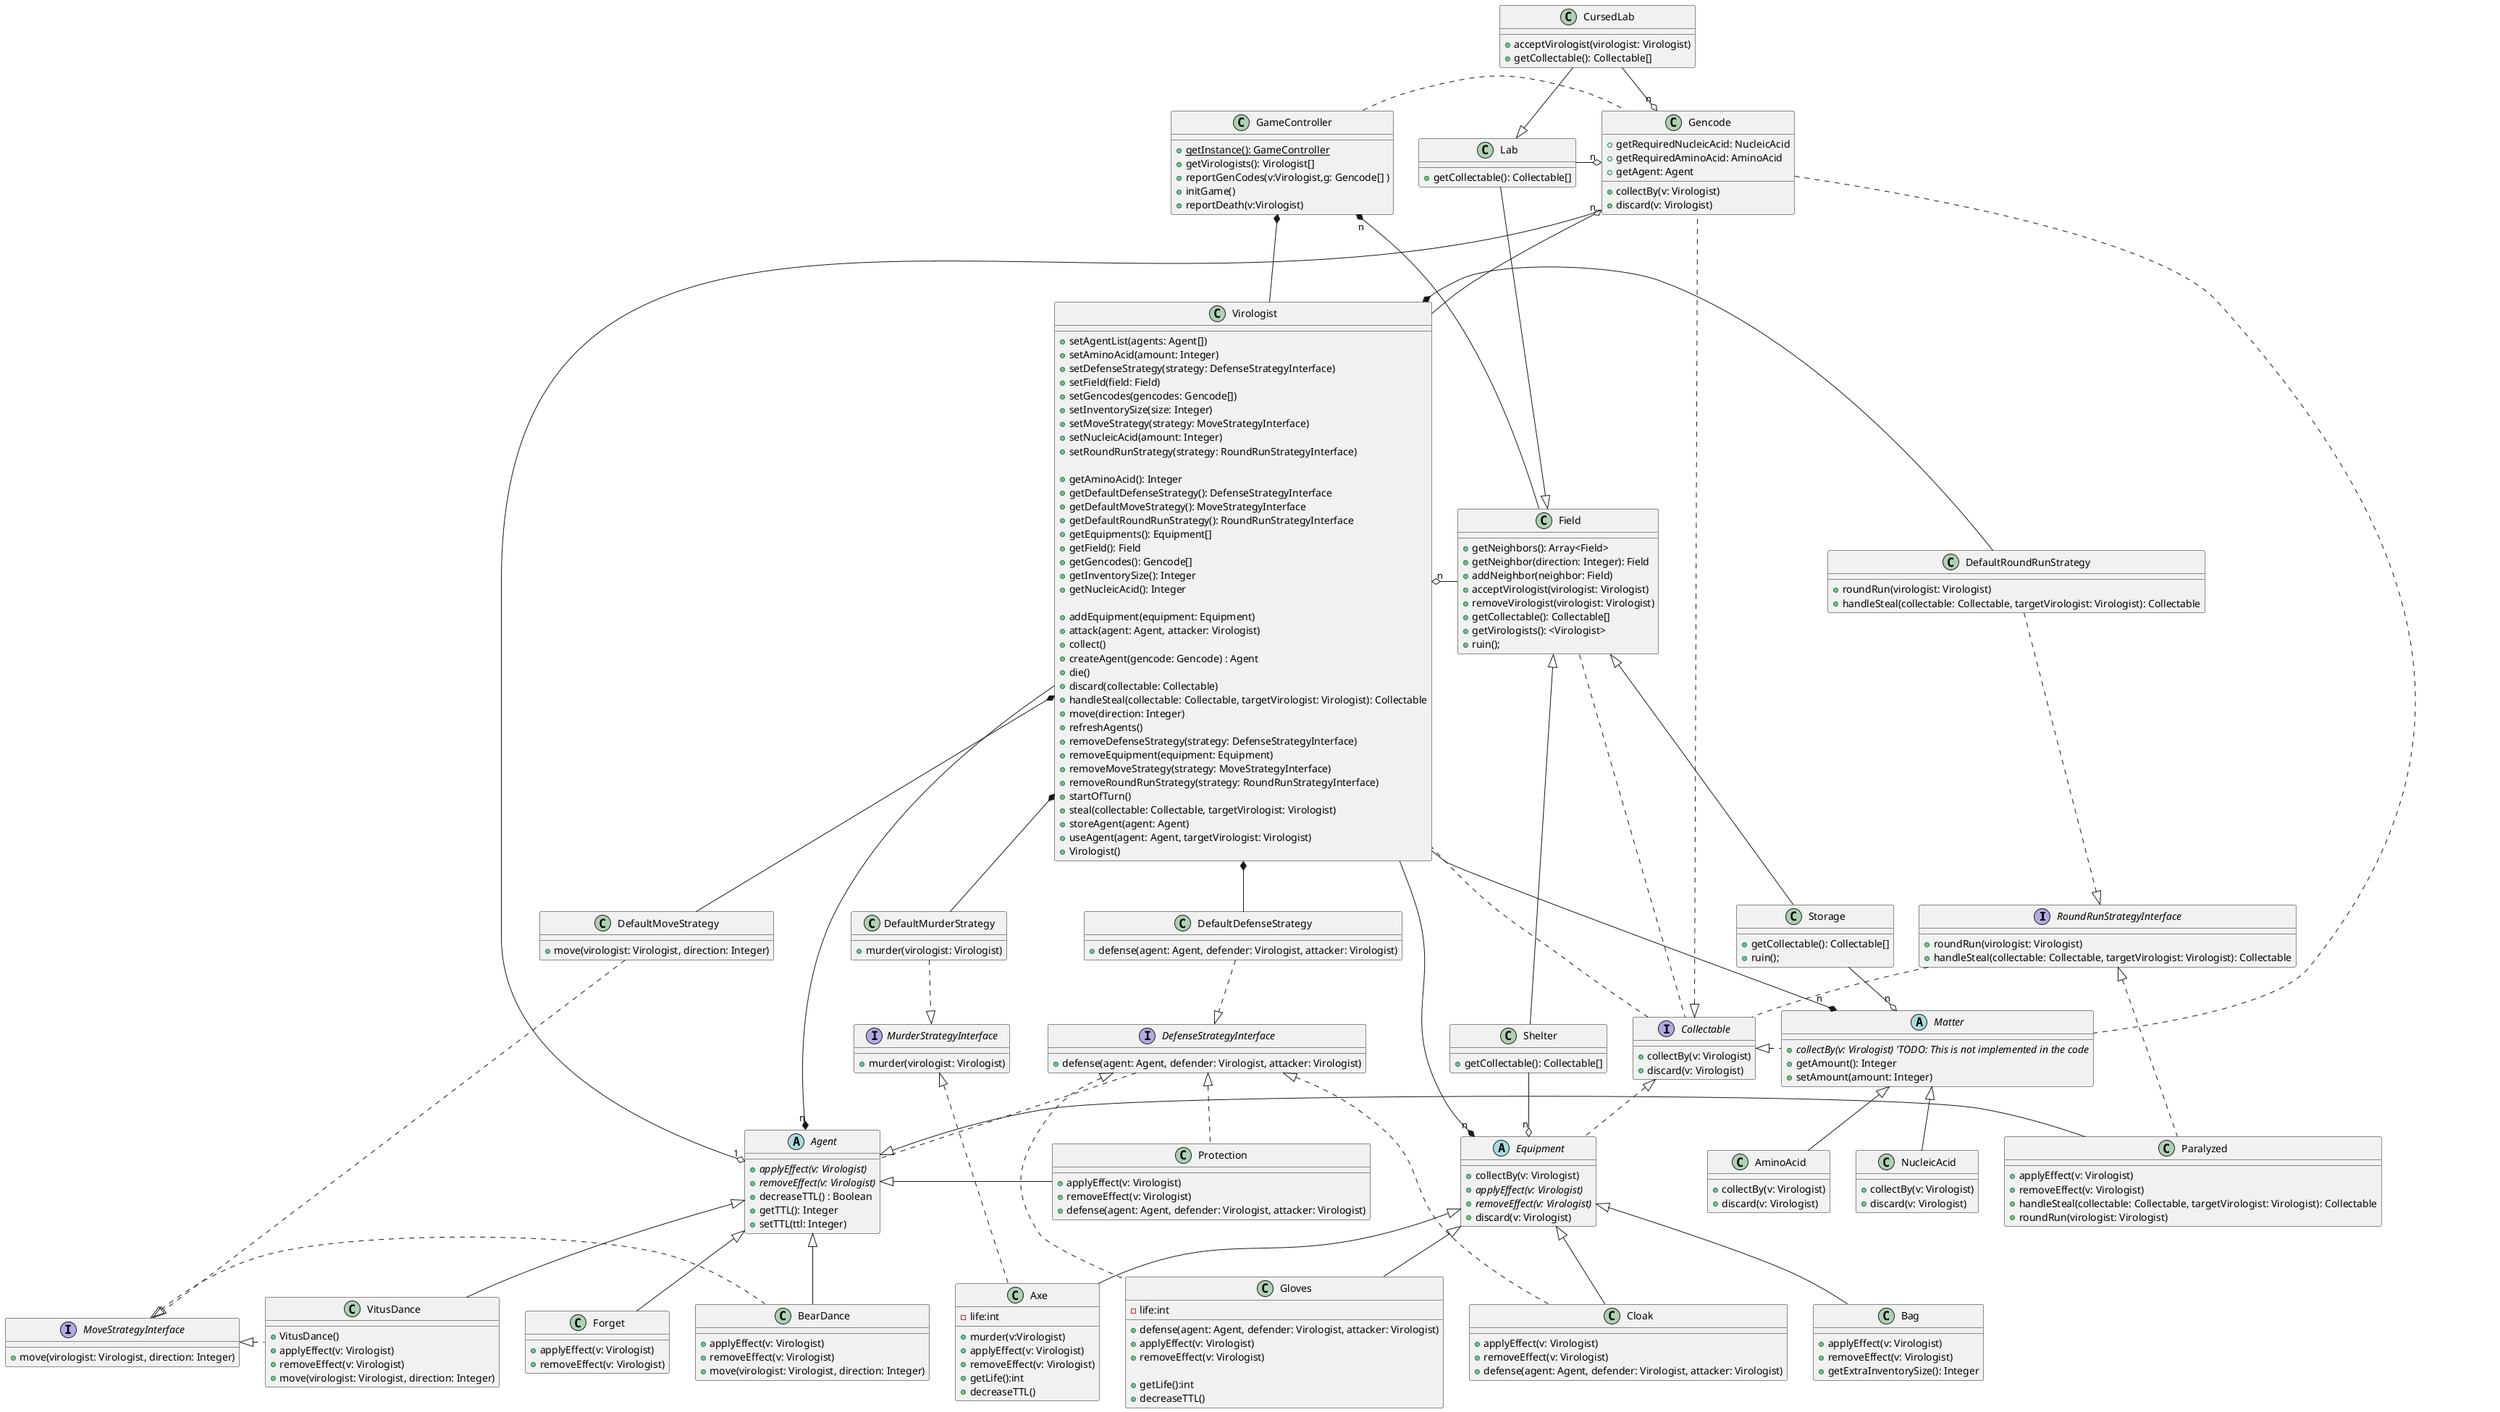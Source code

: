 @startuml

'The class diagram doesn't show implicit getters and setters for fields!

interface RoundRunStrategyInterface{
    +roundRun(virologist: Virologist)
    +handleSteal(collectable: Collectable, targetVirologist: Virologist): Collectable
}

class DefaultRoundRunStrategy{
    +roundRun(virologist: Virologist)
    +handleSteal(collectable: Collectable, targetVirologist: Virologist): Collectable
}

interface MurderStrategyInterface{
    +murder(virologist: Virologist)
}

class DefaultMurderStrategy{
    +murder(virologist: Virologist)
}

interface MoveStrategyInterface{
    +move(virologist: Virologist, direction: Integer)
}

class DefaultMoveStrategy{
    +move(virologist: Virologist, direction: Integer)
}

interface DefenseStrategyInterface{
    +defense(agent: Agent, defender: Virologist, attacker: Virologist)
}

class DefaultDefenseStrategy{
    +defense(agent: Agent, defender: Virologist, attacker: Virologist)
}


interface Collectable{
    +collectBy(v: Virologist)
    +discard(v: Virologist)
}

class GameController {
    +{static} getInstance(): GameController
    +getVirologists(): Virologist[]
    +reportGenCodes(v:Virologist,g: Gencode[] )
    +initGame()
    +reportDeath(v:Virologist)
    '+gameOver()
}

class Field{
    +getNeighbors(): Array<Field>
    +getNeighbor(direction: Integer): Field
    +addNeighbor(neighbor: Field)
    +acceptVirologist(virologist: Virologist)
    +removeVirologist(virologist: Virologist)
    +getCollectable(): Collectable[]
    +getVirologists(): <Virologist>
    +ruin();
}

class Lab{
 +getCollectable(): Collectable[]
}

class CursedLab{
    +acceptVirologist(virologist: Virologist)
    +getCollectable(): Collectable[]
}

class Storage{
   +getCollectable(): Collectable[]
    +ruin();
}

class Shelter{
    '+getEquipmentCount(): Integer
    +getCollectable(): Collectable[]
}

class Virologist {
    +setAgentList(agents: Agent[])
    +setAminoAcid(amount: Integer)
    +setDefenseStrategy(strategy: DefenseStrategyInterface)
    +setField(field: Field)
    +setGencodes(gencodes: Gencode[])
    +setInventorySize(size: Integer)
    +setMoveStrategy(strategy: MoveStrategyInterface)
    +setNucleicAcid(amount: Integer)
    +setRoundRunStrategy(strategy: RoundRunStrategyInterface)

    +getAminoAcid(): Integer
    +getDefaultDefenseStrategy(): DefenseStrategyInterface
    +getDefaultMoveStrategy(): MoveStrategyInterface
    +getDefaultRoundRunStrategy(): RoundRunStrategyInterface
    +getEquipments(): Equipment[]
    +getField(): Field
    +getGencodes(): Gencode[]
    +getInventorySize(): Integer
    +getNucleicAcid(): Integer

    +addEquipment(equipment: Equipment)
    +attack(agent: Agent, attacker: Virologist)
    +collect()
    +createAgent(gencode: Gencode) : Agent
    +die()
    +discard(collectable: Collectable)
    +handleSteal(collectable: Collectable, targetVirologist: Virologist): Collectable
    +move(direction: Integer)
    +refreshAgents()
    +removeDefenseStrategy(strategy: DefenseStrategyInterface)
    +removeEquipment(equipment: Equipment)
    +removeMoveStrategy(strategy: MoveStrategyInterface)
    +removeRoundRunStrategy(strategy: RoundRunStrategyInterface)
    +startOfTurn()
    +steal(collectable: Collectable, targetVirologist: Virologist)
    +storeAgent(agent: Agent)
    +useAgent(agent: Agent, targetVirologist: Virologist)
    +Virologist()
}

abstract class Matter {
    {abstract} +collectBy(v: Virologist) 'TODO: This is not implemented in the code
    +getAmount(): Integer
    +setAmount(amount: Integer)
}

class AminoAcid{
    +collectBy(v: Virologist)
    +discard(v: Virologist)
}

class NucleicAcid{
    +collectBy(v: Virologist)
    +discard(v: Virologist)
}

abstract class Equipment {
    +collectBy(v: Virologist)
    {abstract} +applyEffect(v: Virologist)
    {abstract} +removeEffect(v: Virologist)
    +discard(v: Virologist)
}

class Cloak{
    +applyEffect(v: Virologist)
    +removeEffect(v: Virologist)
    +defense(agent: Agent, defender: Virologist, attacker: Virologist)
}

class Gloves{
    -life:int
    +defense(agent: Agent, defender: Virologist, attacker: Virologist)
    +applyEffect(v: Virologist)
    +removeEffect(v: Virologist)

    +getLife():int
    +decreaseTTL()
}

class Bag{
    +applyEffect(v: Virologist)
    +removeEffect(v: Virologist)
    +getExtraInventorySize(): Integer
}

class Axe{
    -life:int
    +murder(v:Virologist)
    +applyEffect(v: Virologist)
    +removeEffect(v: Virologist)
    +getLife():int
    +decreaseTTL()
}

abstract class Agent{
    {abstract} +applyEffect(v: Virologist)
    {abstract} +removeEffect(v: Virologist)
    'Each agent has a time to live value, and when it reaches 0, it is destroyed
    'The return value means if the agent is still alive
    +decreaseTTL() : Boolean
    +getTTL(): Integer
    +setTTL(ttl: Integer)
}

class VitusDance{
+VitusDance()
    +applyEffect(v: Virologist)
    +removeEffect(v: Virologist)
    +move(virologist: Virologist, direction: Integer)
}

class Protection{
    +applyEffect(v: Virologist)
    +removeEffect(v: Virologist)
    +defense(agent: Agent, defender: Virologist, attacker: Virologist)
}

class Paralyzed{
    +applyEffect(v: Virologist)
    +removeEffect(v: Virologist)
    +handleSteal(collectable: Collectable, targetVirologist: Virologist): Collectable
    +roundRun(virologist: Virologist)
}

class BearDance{
    +applyEffect(v: Virologist)
    +removeEffect(v: Virologist)
    +move(virologist: Virologist, direction: Integer)
}

class Forget{
    +applyEffect(v: Virologist)
    +removeEffect(v: Virologist)
}

'This Gencode is basically the crafting receipt of the Agent
class Gencode {
    +getRequiredNucleicAcid: NucleicAcid
    +getRequiredAminoAcid: AminoAcid
    +getAgent: Agent
    +collectBy(v: Virologist)
    +discard(v: Virologist)
}

GameController *-d Virologist
GameController "n" *-d Field
'GameController *-- Gencode

Field <|-u- Lab
Lab <|-u- CursedLab
Field <|-- Storage
Field <|-- Shelter

Lab -o "n" Gencode
CursedLab -o "n" Gencode
Shelter --o "n" Equipment
Storage --o "n" Matter

Virologist *-r- DefaultRoundRunStrategy
Virologist *-- DefaultMoveStrategy
Virologist *-- DefaultDefenseStrategy
Virologist *-- DefaultMurderStrategy
Virologist "n" o- Field
Virologist --* "n" Agent
Virologist --* "n" Matter
Virologist --* "n" Equipment
Virologist -u--o "n" Gencode

Matter <|-- AminoAcid
Matter <|-- NucleicAcid

Equipment <|-- Cloak
Equipment <|-- Gloves
Equipment <|-- Bag
Equipment <|-- Axe

Agent <|-- VitusDance
Agent <|- Protection
Agent <|- Paralyzed
Agent <|-- Forget
Agent <|-- BearDance
Agent "1" o-- Gencode

RoundRunStrategyInterface <|. Paralyzed
MoveStrategyInterface <|. VitusDance
MoveStrategyInterface <|. BearDance
DefenseStrategyInterface <|.. Protection
DefenseStrategyInterface <|.. Cloak
DefenseStrategyInterface <|.. Gloves
MurderStrategyInterface <|.. Axe

DefaultRoundRunStrategy ..|> RoundRunStrategyInterface
DefaultMurderStrategy ..|> MurderStrategyInterface
DefaultMoveStrategy ..|> MoveStrategyInterface
DefaultDefenseStrategy ..|> DefenseStrategyInterface

Collectable <|. Gencode
Collectable <|.. Equipment
Collectable <|. Matter

'Implicit stuff, comment it out for easier readability
RoundRunStrategyInterface .. Collectable
DefenseStrategyInterface .. Agent
DefenseStrategyInterface .[hidden]. Virologist
Collectable .. Virologist
GameController . Gencode
Field .. Collectable
'Field .. Virologist
Gencode .. Matter

@enduml